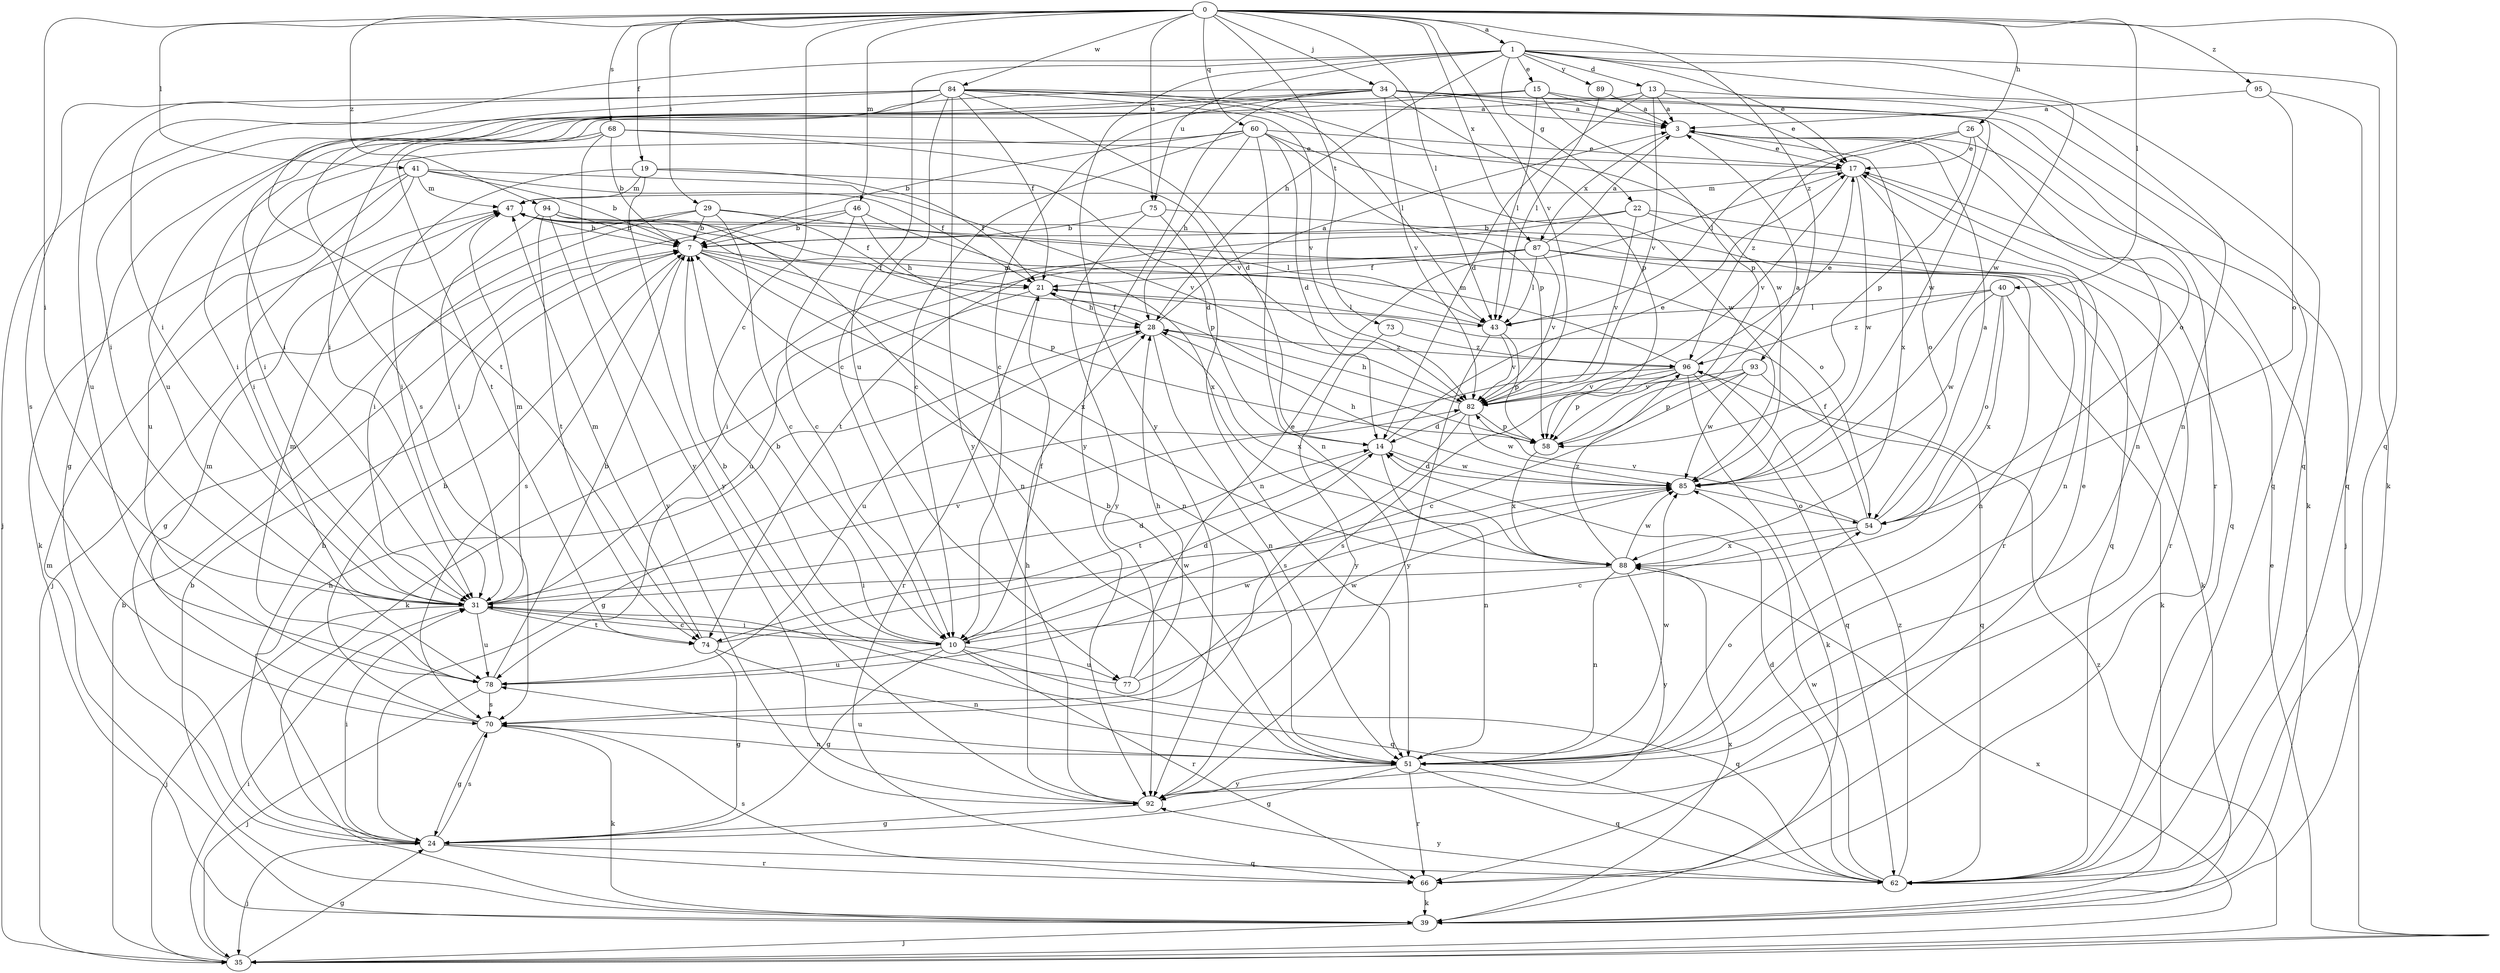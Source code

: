 strict digraph  {
0;
1;
3;
7;
10;
13;
14;
15;
17;
19;
21;
22;
24;
26;
28;
29;
31;
34;
35;
39;
40;
41;
43;
46;
47;
51;
54;
58;
60;
62;
66;
68;
70;
73;
74;
75;
77;
78;
82;
84;
85;
87;
88;
89;
92;
93;
94;
95;
96;
0 -> 1  [label=a];
0 -> 10  [label=c];
0 -> 19  [label=f];
0 -> 26  [label=h];
0 -> 29  [label=i];
0 -> 31  [label=i];
0 -> 34  [label=j];
0 -> 40  [label=l];
0 -> 41  [label=l];
0 -> 43  [label=l];
0 -> 46  [label=m];
0 -> 60  [label=q];
0 -> 62  [label=q];
0 -> 68  [label=s];
0 -> 73  [label=t];
0 -> 75  [label=u];
0 -> 82  [label=v];
0 -> 84  [label=w];
0 -> 87  [label=x];
0 -> 93  [label=z];
0 -> 94  [label=z];
0 -> 95  [label=z];
1 -> 13  [label=d];
1 -> 15  [label=e];
1 -> 17  [label=e];
1 -> 22  [label=g];
1 -> 28  [label=h];
1 -> 31  [label=i];
1 -> 39  [label=k];
1 -> 62  [label=q];
1 -> 75  [label=u];
1 -> 77  [label=u];
1 -> 85  [label=w];
1 -> 89  [label=y];
1 -> 92  [label=y];
3 -> 17  [label=e];
3 -> 35  [label=j];
3 -> 51  [label=n];
3 -> 87  [label=x];
3 -> 88  [label=x];
7 -> 21  [label=f];
7 -> 51  [label=n];
7 -> 58  [label=p];
7 -> 70  [label=s];
7 -> 88  [label=x];
10 -> 7  [label=b];
10 -> 14  [label=d];
10 -> 21  [label=f];
10 -> 24  [label=g];
10 -> 31  [label=i];
10 -> 62  [label=q];
10 -> 66  [label=r];
10 -> 77  [label=u];
10 -> 78  [label=u];
13 -> 3  [label=a];
13 -> 14  [label=d];
13 -> 17  [label=e];
13 -> 31  [label=i];
13 -> 51  [label=n];
13 -> 82  [label=v];
14 -> 17  [label=e];
14 -> 51  [label=n];
14 -> 74  [label=t];
14 -> 85  [label=w];
15 -> 3  [label=a];
15 -> 24  [label=g];
15 -> 31  [label=i];
15 -> 43  [label=l];
15 -> 58  [label=p];
15 -> 85  [label=w];
17 -> 47  [label=m];
17 -> 54  [label=o];
17 -> 62  [label=q];
17 -> 82  [label=v];
17 -> 85  [label=w];
19 -> 14  [label=d];
19 -> 21  [label=f];
19 -> 31  [label=i];
19 -> 47  [label=m];
19 -> 92  [label=y];
21 -> 28  [label=h];
21 -> 39  [label=k];
21 -> 43  [label=l];
21 -> 66  [label=r];
22 -> 7  [label=b];
22 -> 51  [label=n];
22 -> 66  [label=r];
22 -> 74  [label=t];
22 -> 82  [label=v];
24 -> 7  [label=b];
24 -> 28  [label=h];
24 -> 31  [label=i];
24 -> 35  [label=j];
24 -> 62  [label=q];
24 -> 66  [label=r];
24 -> 70  [label=s];
26 -> 17  [label=e];
26 -> 43  [label=l];
26 -> 54  [label=o];
26 -> 58  [label=p];
26 -> 96  [label=z];
28 -> 3  [label=a];
28 -> 21  [label=f];
28 -> 51  [label=n];
28 -> 78  [label=u];
28 -> 88  [label=x];
28 -> 96  [label=z];
29 -> 7  [label=b];
29 -> 10  [label=c];
29 -> 21  [label=f];
29 -> 31  [label=i];
29 -> 35  [label=j];
29 -> 43  [label=l];
31 -> 10  [label=c];
31 -> 14  [label=d];
31 -> 35  [label=j];
31 -> 47  [label=m];
31 -> 62  [label=q];
31 -> 74  [label=t];
31 -> 78  [label=u];
31 -> 82  [label=v];
34 -> 3  [label=a];
34 -> 10  [label=c];
34 -> 35  [label=j];
34 -> 39  [label=k];
34 -> 58  [label=p];
34 -> 62  [label=q];
34 -> 66  [label=r];
34 -> 70  [label=s];
34 -> 78  [label=u];
34 -> 82  [label=v];
34 -> 92  [label=y];
35 -> 7  [label=b];
35 -> 17  [label=e];
35 -> 24  [label=g];
35 -> 31  [label=i];
35 -> 88  [label=x];
35 -> 96  [label=z];
39 -> 7  [label=b];
39 -> 35  [label=j];
39 -> 47  [label=m];
39 -> 88  [label=x];
40 -> 39  [label=k];
40 -> 43  [label=l];
40 -> 54  [label=o];
40 -> 85  [label=w];
40 -> 88  [label=x];
40 -> 96  [label=z];
41 -> 7  [label=b];
41 -> 21  [label=f];
41 -> 31  [label=i];
41 -> 39  [label=k];
41 -> 47  [label=m];
41 -> 78  [label=u];
41 -> 82  [label=v];
43 -> 47  [label=m];
43 -> 58  [label=p];
43 -> 82  [label=v];
43 -> 92  [label=y];
46 -> 7  [label=b];
46 -> 10  [label=c];
46 -> 24  [label=g];
46 -> 28  [label=h];
46 -> 88  [label=x];
47 -> 7  [label=b];
47 -> 54  [label=o];
47 -> 58  [label=p];
51 -> 7  [label=b];
51 -> 24  [label=g];
51 -> 54  [label=o];
51 -> 62  [label=q];
51 -> 66  [label=r];
51 -> 78  [label=u];
51 -> 85  [label=w];
51 -> 92  [label=y];
54 -> 3  [label=a];
54 -> 10  [label=c];
54 -> 21  [label=f];
54 -> 82  [label=v];
54 -> 88  [label=x];
58 -> 3  [label=a];
58 -> 88  [label=x];
60 -> 7  [label=b];
60 -> 10  [label=c];
60 -> 14  [label=d];
60 -> 17  [label=e];
60 -> 28  [label=h];
60 -> 31  [label=i];
60 -> 51  [label=n];
60 -> 58  [label=p];
60 -> 85  [label=w];
62 -> 14  [label=d];
62 -> 85  [label=w];
62 -> 92  [label=y];
62 -> 96  [label=z];
66 -> 39  [label=k];
66 -> 70  [label=s];
68 -> 7  [label=b];
68 -> 17  [label=e];
68 -> 31  [label=i];
68 -> 74  [label=t];
68 -> 82  [label=v];
68 -> 92  [label=y];
70 -> 7  [label=b];
70 -> 24  [label=g];
70 -> 39  [label=k];
70 -> 47  [label=m];
70 -> 51  [label=n];
73 -> 92  [label=y];
73 -> 96  [label=z];
74 -> 24  [label=g];
74 -> 47  [label=m];
74 -> 51  [label=n];
74 -> 85  [label=w];
75 -> 7  [label=b];
75 -> 51  [label=n];
75 -> 66  [label=r];
75 -> 92  [label=y];
77 -> 7  [label=b];
77 -> 17  [label=e];
77 -> 28  [label=h];
77 -> 85  [label=w];
78 -> 7  [label=b];
78 -> 35  [label=j];
78 -> 47  [label=m];
78 -> 70  [label=s];
78 -> 85  [label=w];
82 -> 14  [label=d];
82 -> 28  [label=h];
82 -> 58  [label=p];
82 -> 70  [label=s];
82 -> 85  [label=w];
84 -> 3  [label=a];
84 -> 10  [label=c];
84 -> 14  [label=d];
84 -> 21  [label=f];
84 -> 31  [label=i];
84 -> 43  [label=l];
84 -> 70  [label=s];
84 -> 74  [label=t];
84 -> 78  [label=u];
84 -> 82  [label=v];
84 -> 85  [label=w];
84 -> 92  [label=y];
85 -> 14  [label=d];
85 -> 28  [label=h];
85 -> 54  [label=o];
87 -> 3  [label=a];
87 -> 21  [label=f];
87 -> 31  [label=i];
87 -> 39  [label=k];
87 -> 43  [label=l];
87 -> 51  [label=n];
87 -> 78  [label=u];
87 -> 82  [label=v];
88 -> 31  [label=i];
88 -> 51  [label=n];
88 -> 85  [label=w];
88 -> 92  [label=y];
88 -> 96  [label=z];
89 -> 3  [label=a];
89 -> 43  [label=l];
92 -> 17  [label=e];
92 -> 24  [label=g];
92 -> 28  [label=h];
93 -> 10  [label=c];
93 -> 58  [label=p];
93 -> 62  [label=q];
93 -> 82  [label=v];
93 -> 85  [label=w];
94 -> 7  [label=b];
94 -> 31  [label=i];
94 -> 51  [label=n];
94 -> 62  [label=q];
94 -> 74  [label=t];
94 -> 92  [label=y];
95 -> 3  [label=a];
95 -> 54  [label=o];
95 -> 62  [label=q];
96 -> 17  [label=e];
96 -> 24  [label=g];
96 -> 39  [label=k];
96 -> 47  [label=m];
96 -> 58  [label=p];
96 -> 62  [label=q];
96 -> 70  [label=s];
96 -> 82  [label=v];
}
